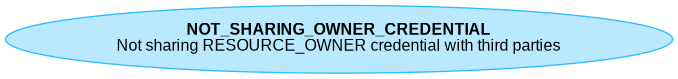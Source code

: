 







@startuml
digraph G {
rankdir="RL";
  node [shape=plaintext, fontname="Arial" fontsize="12"];
    
"NOT_SHARING_OWNER_CREDENTIAL" [fillcolor="#bae9ff", style=filled shape=ellipse, color="#2bbcff", label="NOT_SHARING_OWNER_CREDENTIAL", label= 
    <<table border="0" cellborder="0" cellspacing="0">
     <tr><td align="center"><b>NOT_SHARING_OWNER_CREDENTIAL</b><br/>

Not sharing RESOURCE_OWNER credential with third parties
</td></tr>
   </table>>]






}

@enduml